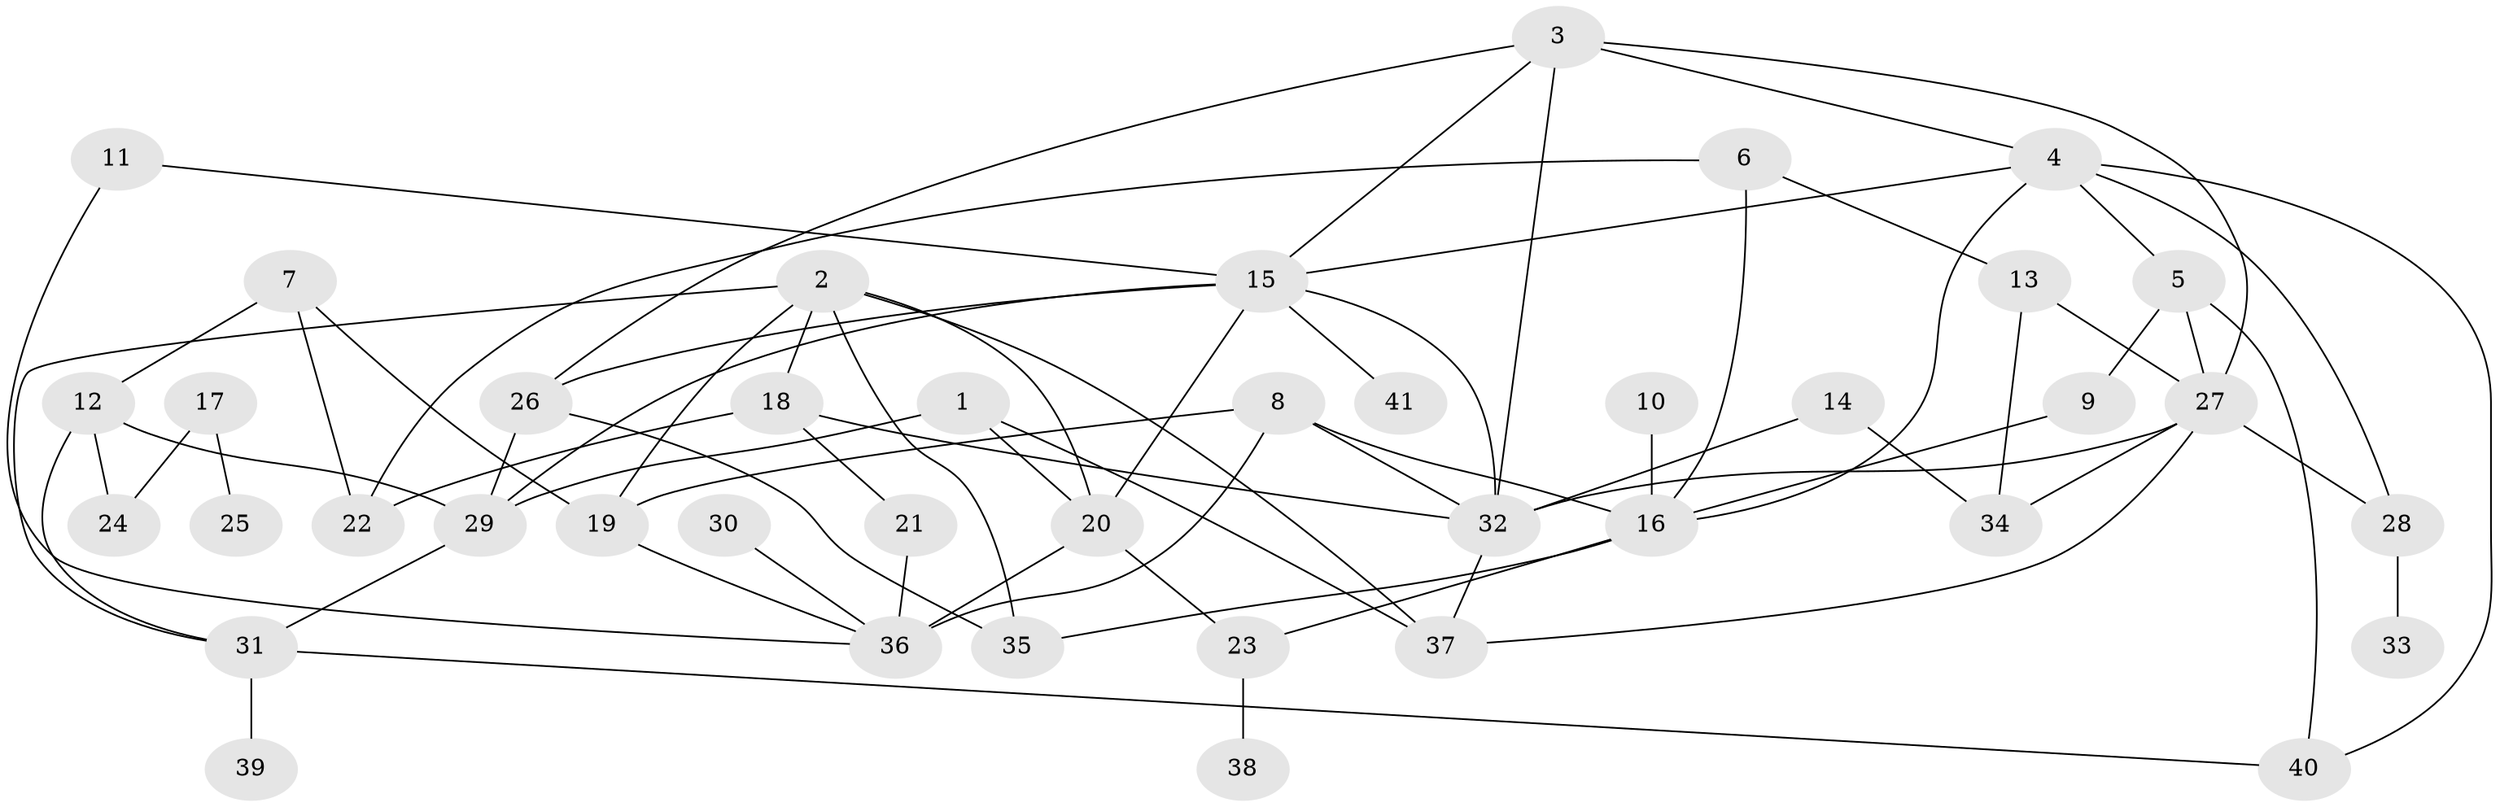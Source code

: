 // original degree distribution, {3: 0.25925925925925924, 5: 0.16049382716049382, 7: 0.012345679012345678, 4: 0.09876543209876543, 2: 0.2222222222222222, 1: 0.2345679012345679, 6: 0.012345679012345678}
// Generated by graph-tools (version 1.1) at 2025/49/03/09/25 03:49:18]
// undirected, 41 vertices, 72 edges
graph export_dot {
graph [start="1"]
  node [color=gray90,style=filled];
  1;
  2;
  3;
  4;
  5;
  6;
  7;
  8;
  9;
  10;
  11;
  12;
  13;
  14;
  15;
  16;
  17;
  18;
  19;
  20;
  21;
  22;
  23;
  24;
  25;
  26;
  27;
  28;
  29;
  30;
  31;
  32;
  33;
  34;
  35;
  36;
  37;
  38;
  39;
  40;
  41;
  1 -- 20 [weight=1.0];
  1 -- 29 [weight=1.0];
  1 -- 37 [weight=1.0];
  2 -- 18 [weight=1.0];
  2 -- 19 [weight=1.0];
  2 -- 20 [weight=1.0];
  2 -- 31 [weight=1.0];
  2 -- 35 [weight=1.0];
  2 -- 37 [weight=1.0];
  3 -- 4 [weight=1.0];
  3 -- 15 [weight=1.0];
  3 -- 26 [weight=1.0];
  3 -- 27 [weight=1.0];
  3 -- 32 [weight=1.0];
  4 -- 5 [weight=1.0];
  4 -- 15 [weight=1.0];
  4 -- 16 [weight=1.0];
  4 -- 28 [weight=1.0];
  4 -- 40 [weight=1.0];
  5 -- 9 [weight=1.0];
  5 -- 27 [weight=1.0];
  5 -- 40 [weight=1.0];
  6 -- 13 [weight=1.0];
  6 -- 16 [weight=1.0];
  6 -- 22 [weight=1.0];
  7 -- 12 [weight=1.0];
  7 -- 19 [weight=1.0];
  7 -- 22 [weight=1.0];
  8 -- 16 [weight=1.0];
  8 -- 19 [weight=1.0];
  8 -- 32 [weight=1.0];
  8 -- 36 [weight=1.0];
  9 -- 16 [weight=1.0];
  10 -- 16 [weight=1.0];
  11 -- 15 [weight=1.0];
  11 -- 36 [weight=1.0];
  12 -- 24 [weight=1.0];
  12 -- 29 [weight=1.0];
  12 -- 31 [weight=1.0];
  13 -- 27 [weight=1.0];
  13 -- 34 [weight=1.0];
  14 -- 32 [weight=1.0];
  14 -- 34 [weight=1.0];
  15 -- 20 [weight=1.0];
  15 -- 26 [weight=1.0];
  15 -- 29 [weight=1.0];
  15 -- 32 [weight=1.0];
  15 -- 41 [weight=1.0];
  16 -- 23 [weight=1.0];
  16 -- 35 [weight=1.0];
  17 -- 24 [weight=1.0];
  17 -- 25 [weight=1.0];
  18 -- 21 [weight=1.0];
  18 -- 22 [weight=1.0];
  18 -- 32 [weight=1.0];
  19 -- 36 [weight=1.0];
  20 -- 23 [weight=1.0];
  20 -- 36 [weight=2.0];
  21 -- 36 [weight=1.0];
  23 -- 38 [weight=1.0];
  26 -- 29 [weight=1.0];
  26 -- 35 [weight=1.0];
  27 -- 28 [weight=1.0];
  27 -- 32 [weight=1.0];
  27 -- 34 [weight=1.0];
  27 -- 37 [weight=1.0];
  28 -- 33 [weight=1.0];
  29 -- 31 [weight=1.0];
  30 -- 36 [weight=1.0];
  31 -- 39 [weight=1.0];
  31 -- 40 [weight=1.0];
  32 -- 37 [weight=1.0];
}
